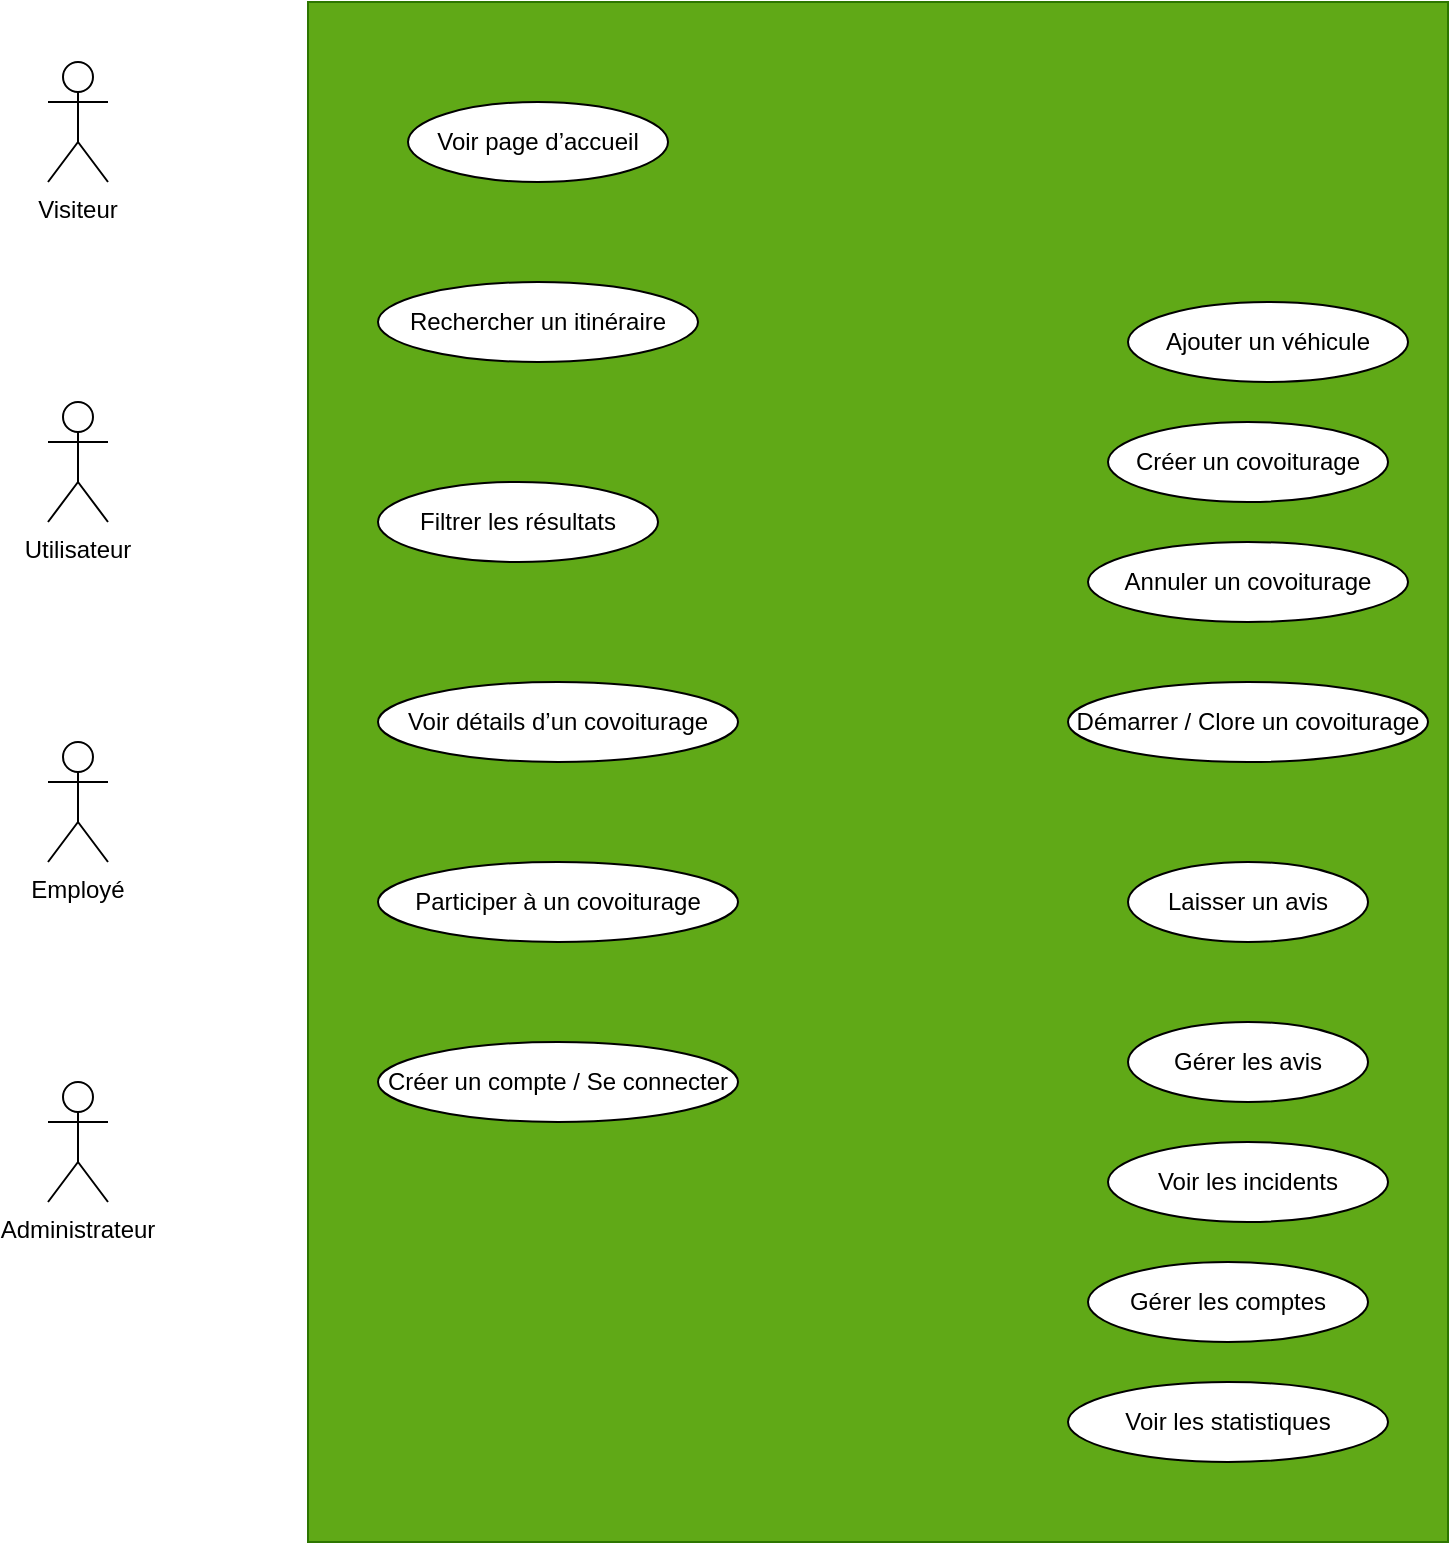 <mxfile version="26.2.9">
  <diagram id="W6GYigXJPIm_Jy2A0VpY" name="EcoRide Use Case Diagram">
    <mxGraphModel dx="4799" dy="3091" grid="1" gridSize="10" guides="1" tooltips="1" connect="1" arrows="1" fold="1" page="1" pageScale="1" pageWidth="827" pageHeight="1169" math="0" shadow="0">
      <root>
        <mxCell id="0" />
        <mxCell id="1" parent="0" />
        <mxCell id="C0QEW4jDcSrTgK3Q1vwN-1" value="" style="rounded=0;whiteSpace=wrap;html=1;fillColor=#60a917;fontColor=#ffffff;strokeColor=#2D7600;" vertex="1" parent="1">
          <mxGeometry x="-680" y="-210" width="570" height="770" as="geometry" />
        </mxCell>
        <mxCell id="C0QEW4jDcSrTgK3Q1vwN-2" value="Visiteur" style="shape=umlActor;verticalLabelPosition=bottom;verticalAlign=top;" vertex="1" parent="1">
          <mxGeometry x="-810" y="-180" width="30" height="60" as="geometry" />
        </mxCell>
        <mxCell id="C0QEW4jDcSrTgK3Q1vwN-3" value="Utilisateur" style="shape=umlActor;verticalLabelPosition=bottom;verticalAlign=top;" vertex="1" parent="1">
          <mxGeometry x="-810" y="-10" width="30" height="60" as="geometry" />
        </mxCell>
        <mxCell id="C0QEW4jDcSrTgK3Q1vwN-4" value="Employé" style="shape=umlActor;verticalLabelPosition=bottom;verticalAlign=top;" vertex="1" parent="1">
          <mxGeometry x="-810" y="160" width="30" height="60" as="geometry" />
        </mxCell>
        <mxCell id="C0QEW4jDcSrTgK3Q1vwN-5" value="Administrateur" style="shape=umlActor;verticalLabelPosition=bottom;verticalAlign=top;" vertex="1" parent="1">
          <mxGeometry x="-810" y="330" width="30" height="60" as="geometry" />
        </mxCell>
        <mxCell id="C0QEW4jDcSrTgK3Q1vwN-6" value="Voir page d’accueil" style="ellipse;whiteSpace=wrap;html=1;" vertex="1" parent="1">
          <mxGeometry x="-630" y="-160" width="130" height="40" as="geometry" />
        </mxCell>
        <mxCell id="C0QEW4jDcSrTgK3Q1vwN-7" value="Rechercher un itinéraire" style="ellipse;whiteSpace=wrap;html=1;" vertex="1" parent="1">
          <mxGeometry x="-645" y="-70" width="160" height="40" as="geometry" />
        </mxCell>
        <mxCell id="C0QEW4jDcSrTgK3Q1vwN-8" value="Filtrer les résultats" style="ellipse;whiteSpace=wrap;html=1;" vertex="1" parent="1">
          <mxGeometry x="-645" y="30" width="140" height="40" as="geometry" />
        </mxCell>
        <mxCell id="C0QEW4jDcSrTgK3Q1vwN-9" value="Voir détails d’un covoiturage" style="ellipse;whiteSpace=wrap;html=1;" vertex="1" parent="1">
          <mxGeometry x="-645" y="130" width="180" height="40" as="geometry" />
        </mxCell>
        <mxCell id="C0QEW4jDcSrTgK3Q1vwN-10" value="Participer à un covoiturage" style="ellipse;whiteSpace=wrap;html=1;" vertex="1" parent="1">
          <mxGeometry x="-645" y="220" width="180" height="40" as="geometry" />
        </mxCell>
        <mxCell id="C0QEW4jDcSrTgK3Q1vwN-11" value="Créer un compte / Se connecter" style="ellipse;whiteSpace=wrap;html=1;" vertex="1" parent="1">
          <mxGeometry x="-645" y="310" width="180" height="40" as="geometry" />
        </mxCell>
        <mxCell id="C0QEW4jDcSrTgK3Q1vwN-12" value="Ajouter un véhicule" style="ellipse;whiteSpace=wrap;html=1;" vertex="1" parent="1">
          <mxGeometry x="-270" y="-60" width="140" height="40" as="geometry" />
        </mxCell>
        <mxCell id="C0QEW4jDcSrTgK3Q1vwN-13" value="Créer un covoiturage" style="ellipse;whiteSpace=wrap;html=1;" vertex="1" parent="1">
          <mxGeometry x="-280" width="140" height="40" as="geometry" />
        </mxCell>
        <mxCell id="C0QEW4jDcSrTgK3Q1vwN-14" value="Annuler un covoiturage" style="ellipse;whiteSpace=wrap;html=1;" vertex="1" parent="1">
          <mxGeometry x="-290" y="60" width="160" height="40" as="geometry" />
        </mxCell>
        <mxCell id="C0QEW4jDcSrTgK3Q1vwN-15" value="Démarrer / Clore un covoiturage" style="ellipse;whiteSpace=wrap;html=1;" vertex="1" parent="1">
          <mxGeometry x="-300" y="130" width="180" height="40" as="geometry" />
        </mxCell>
        <mxCell id="C0QEW4jDcSrTgK3Q1vwN-16" value="Laisser un avis" style="ellipse;whiteSpace=wrap;html=1;" vertex="1" parent="1">
          <mxGeometry x="-270" y="220" width="120" height="40" as="geometry" />
        </mxCell>
        <mxCell id="C0QEW4jDcSrTgK3Q1vwN-17" value="Gérer les avis" style="ellipse;whiteSpace=wrap;html=1;" vertex="1" parent="1">
          <mxGeometry x="-270" y="300" width="120" height="40" as="geometry" />
        </mxCell>
        <mxCell id="C0QEW4jDcSrTgK3Q1vwN-18" value="Voir les incidents" style="ellipse;whiteSpace=wrap;html=1;" vertex="1" parent="1">
          <mxGeometry x="-280" y="360" width="140" height="40" as="geometry" />
        </mxCell>
        <mxCell id="C0QEW4jDcSrTgK3Q1vwN-19" value="Gérer les comptes" style="ellipse;whiteSpace=wrap;html=1;" vertex="1" parent="1">
          <mxGeometry x="-290" y="420" width="140" height="40" as="geometry" />
        </mxCell>
        <mxCell id="C0QEW4jDcSrTgK3Q1vwN-20" value="Voir les statistiques" style="ellipse;whiteSpace=wrap;html=1;" vertex="1" parent="1">
          <mxGeometry x="-300" y="480" width="160" height="40" as="geometry" />
        </mxCell>
        <mxCell id="C0QEW4jDcSrTgK3Q1vwN-21" style="endArrow=none;" edge="1" parent="1" source="C0QEW4jDcSrTgK3Q1vwN-2" target="C0QEW4jDcSrTgK3Q1vwN-6" />
        <mxCell id="C0QEW4jDcSrTgK3Q1vwN-22" style="endArrow=none;" edge="1" parent="1" source="C0QEW4jDcSrTgK3Q1vwN-2" target="C0QEW4jDcSrTgK3Q1vwN-7" />
        <mxCell id="C0QEW4jDcSrTgK3Q1vwN-23" style="endArrow=none;" edge="1" parent="1" source="C0QEW4jDcSrTgK3Q1vwN-2" target="C0QEW4jDcSrTgK3Q1vwN-8" />
        <mxCell id="C0QEW4jDcSrTgK3Q1vwN-24" style="endArrow=none;" edge="1" parent="1" source="C0QEW4jDcSrTgK3Q1vwN-2" target="C0QEW4jDcSrTgK3Q1vwN-9" />
        <mxCell id="C0QEW4jDcSrTgK3Q1vwN-25" style="endArrow=none;" edge="1" parent="1" source="C0QEW4jDcSrTgK3Q1vwN-3" target="C0QEW4jDcSrTgK3Q1vwN-10" />
        <mxCell id="C0QEW4jDcSrTgK3Q1vwN-26" style="endArrow=none;" edge="1" parent="1" source="C0QEW4jDcSrTgK3Q1vwN-2" target="C0QEW4jDcSrTgK3Q1vwN-11" />
        <mxCell id="C0QEW4jDcSrTgK3Q1vwN-27" style="endArrow=none;" edge="1" parent="1" source="C0QEW4jDcSrTgK3Q1vwN-3" target="C0QEW4jDcSrTgK3Q1vwN-12" />
        <mxCell id="C0QEW4jDcSrTgK3Q1vwN-28" style="endArrow=none;" edge="1" parent="1" source="C0QEW4jDcSrTgK3Q1vwN-3" target="C0QEW4jDcSrTgK3Q1vwN-13" />
        <mxCell id="C0QEW4jDcSrTgK3Q1vwN-29" style="endArrow=none;" edge="1" parent="1" source="C0QEW4jDcSrTgK3Q1vwN-3" target="C0QEW4jDcSrTgK3Q1vwN-14" />
        <mxCell id="C0QEW4jDcSrTgK3Q1vwN-30" style="endArrow=none;" edge="1" parent="1" source="C0QEW4jDcSrTgK3Q1vwN-3" target="C0QEW4jDcSrTgK3Q1vwN-15" />
        <mxCell id="C0QEW4jDcSrTgK3Q1vwN-31" style="endArrow=none;" edge="1" parent="1" source="C0QEW4jDcSrTgK3Q1vwN-3" target="C0QEW4jDcSrTgK3Q1vwN-16" />
        <mxCell id="C0QEW4jDcSrTgK3Q1vwN-32" style="endArrow=none;" edge="1" parent="1" source="C0QEW4jDcSrTgK3Q1vwN-4" target="C0QEW4jDcSrTgK3Q1vwN-17" />
        <mxCell id="C0QEW4jDcSrTgK3Q1vwN-33" style="endArrow=none;" edge="1" parent="1" source="C0QEW4jDcSrTgK3Q1vwN-4" target="C0QEW4jDcSrTgK3Q1vwN-18" />
        <mxCell id="C0QEW4jDcSrTgK3Q1vwN-34" style="endArrow=none;" edge="1" parent="1" source="C0QEW4jDcSrTgK3Q1vwN-5" target="C0QEW4jDcSrTgK3Q1vwN-19" />
        <mxCell id="C0QEW4jDcSrTgK3Q1vwN-35" style="endArrow=none;" edge="1" parent="1" source="C0QEW4jDcSrTgK3Q1vwN-5" target="C0QEW4jDcSrTgK3Q1vwN-20" />
      </root>
    </mxGraphModel>
  </diagram>
</mxfile>
